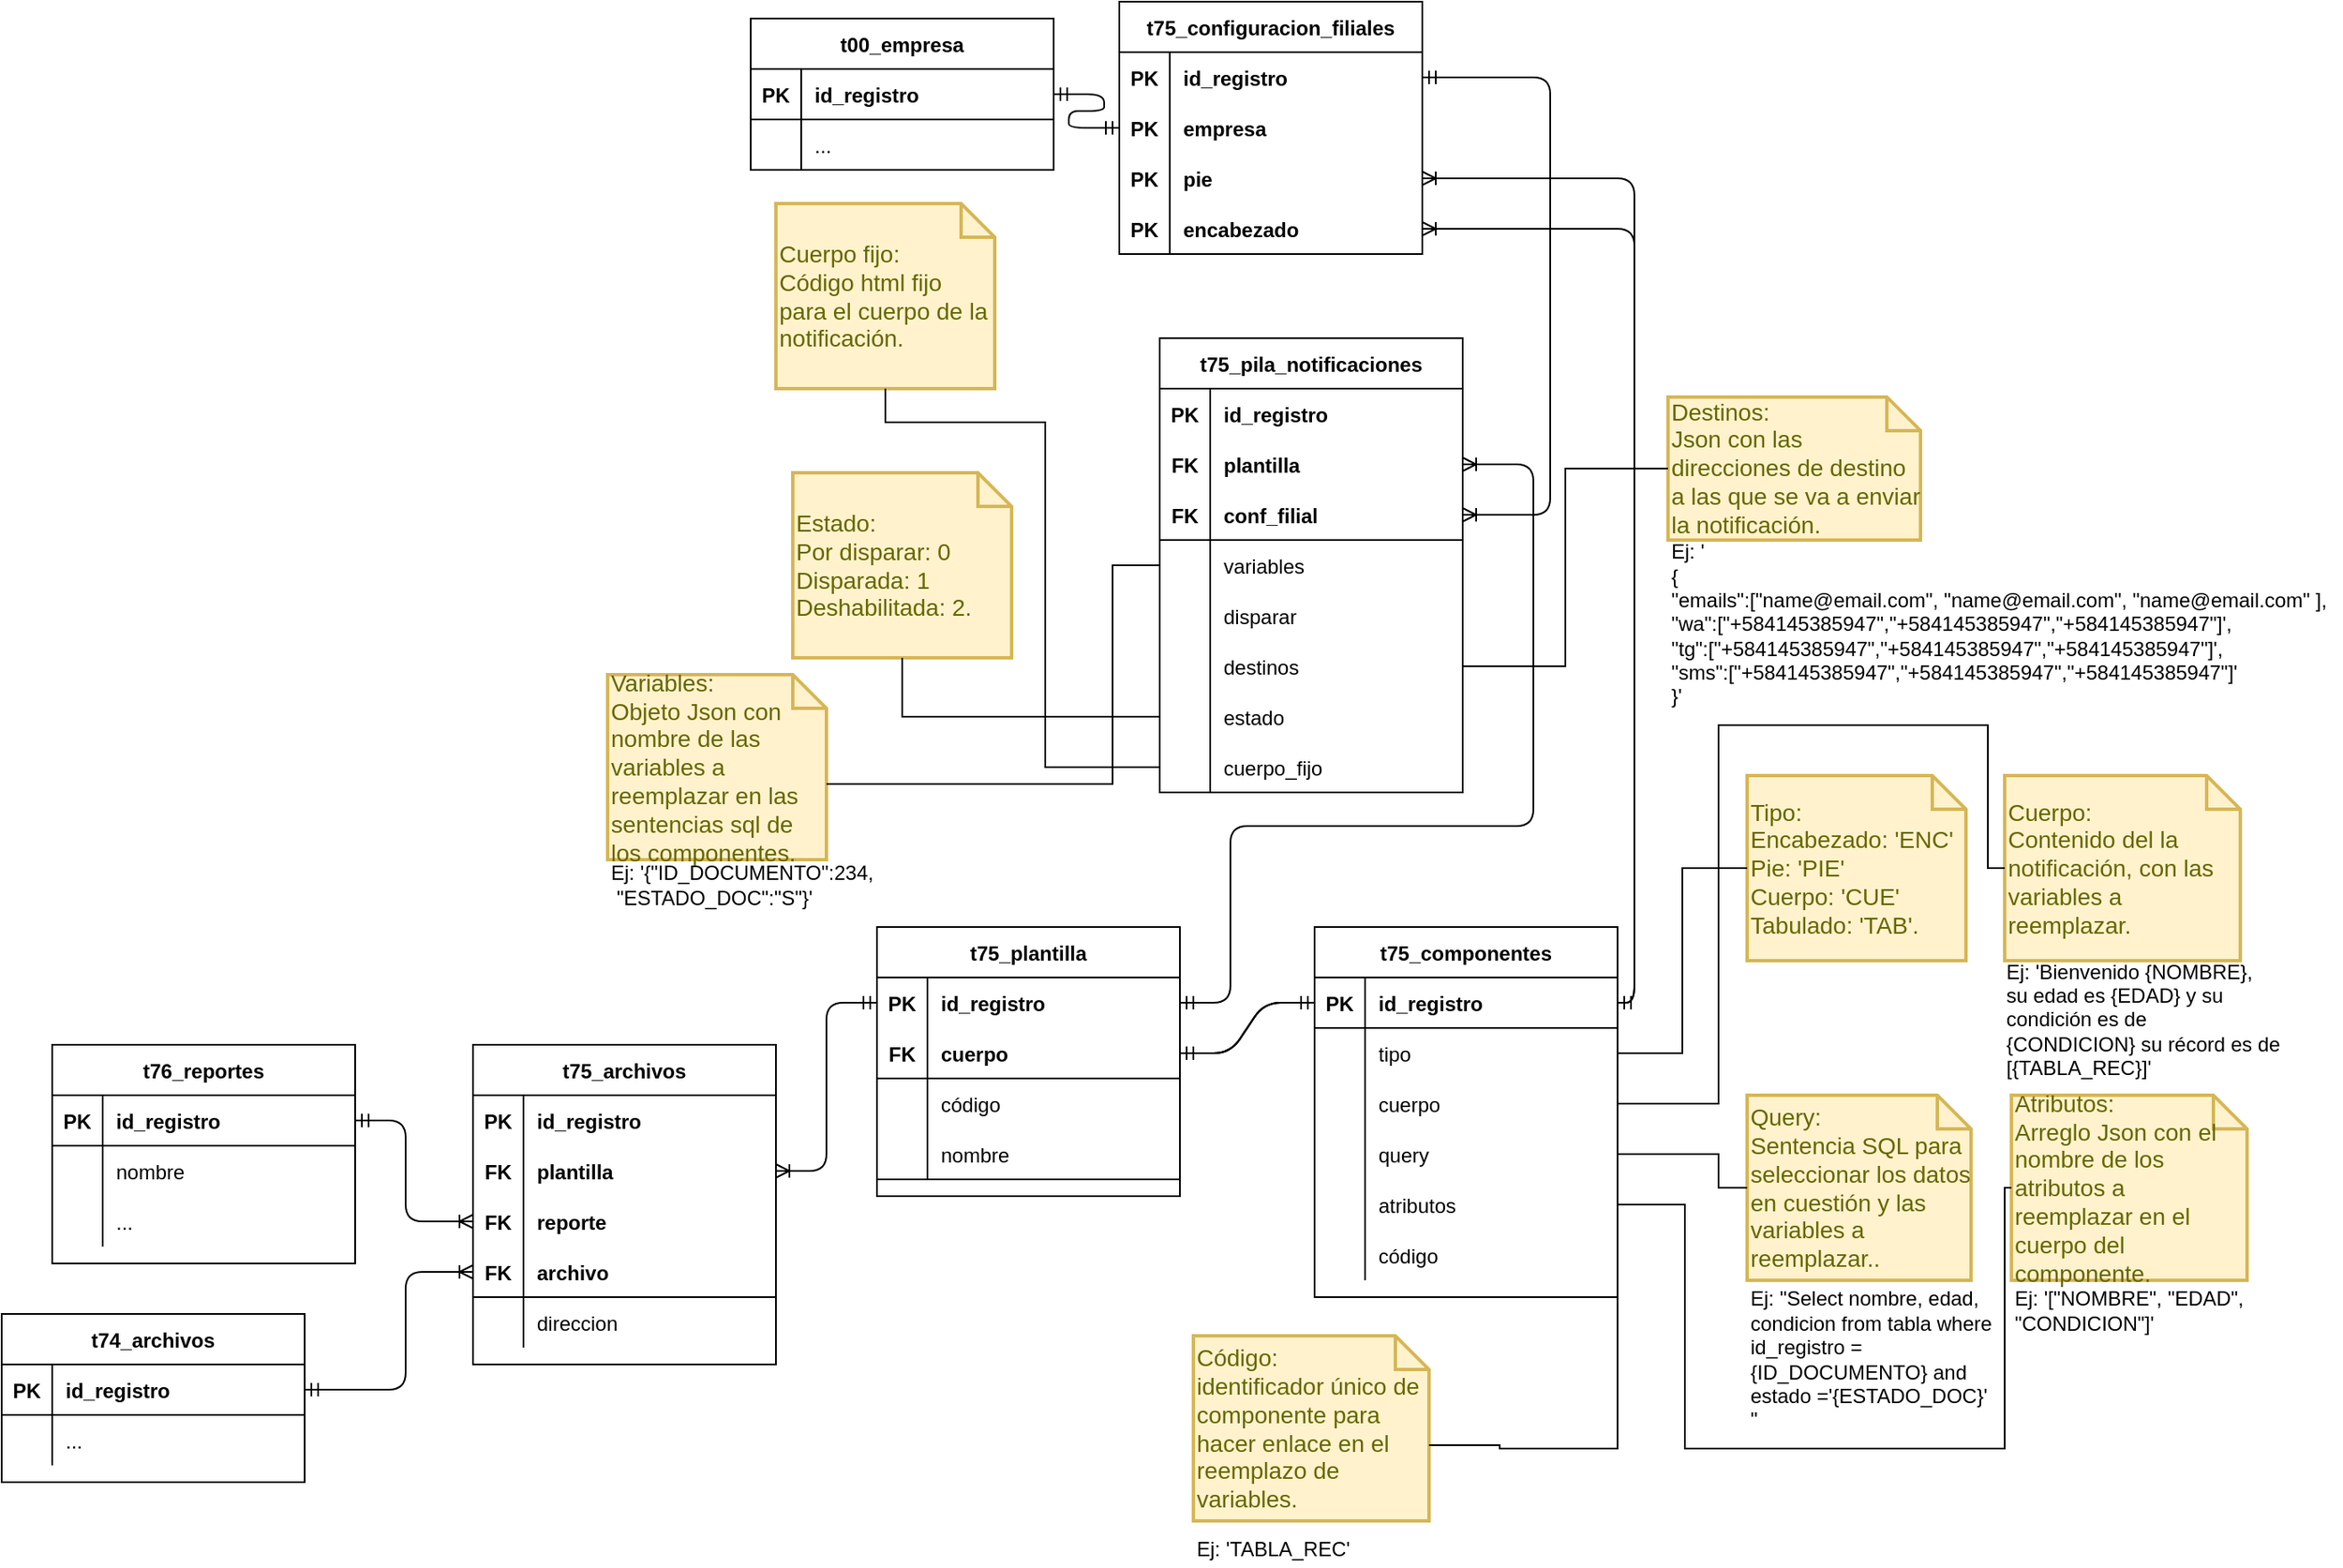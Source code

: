 <mxfile version="13.4.2" type="github">
  <diagram id="J36BQQnPg78suODzzUQr" name="Page-1">
    <mxGraphModel dx="1655" dy="1625" grid="1" gridSize="10" guides="1" tooltips="1" connect="1" arrows="1" fold="1" page="1" pageScale="1" pageWidth="827" pageHeight="1169" math="0" shadow="0">
      <root>
        <mxCell id="0" />
        <mxCell id="1" parent="0" />
        <mxCell id="LYrSy0yfMRbzxB3Prvpc-205" value="Tipo: &lt;br&gt;Encabezado: &#39;ENC&#39;&lt;br&gt;Pie: &#39;PIE&#39;&lt;br&gt;Cuerpo: &#39;CUE&#39;&lt;br&gt;Tabulado: &#39;TAB&#39;." style="shape=note;strokeWidth=2;fontSize=14;size=20;whiteSpace=wrap;html=1;fillColor=#fff2cc;strokeColor=#d6b656;fontColor=#666600;align=left;" parent="1" vertex="1">
          <mxGeometry x="697" y="200" width="130" height="110" as="geometry" />
        </mxCell>
        <mxCell id="LYrSy0yfMRbzxB3Prvpc-206" value="" style="endArrow=none;html=1;rounded=0;entryX=0;entryY=0.5;entryDx=0;entryDy=0;entryPerimeter=0;exitX=1;exitY=0.5;exitDx=0;exitDy=0;edgeStyle=orthogonalEdgeStyle;" parent="1" source="LYrSy0yfMRbzxB3Prvpc-193" target="LYrSy0yfMRbzxB3Prvpc-205" edge="1">
          <mxGeometry relative="1" as="geometry">
            <mxPoint x="610" y="470" as="sourcePoint" />
            <mxPoint x="770" y="470" as="targetPoint" />
          </mxGeometry>
        </mxCell>
        <mxCell id="LYrSy0yfMRbzxB3Prvpc-111" value="t75_plantilla" style="shape=table;startSize=30;container=1;collapsible=1;childLayout=tableLayout;fixedRows=1;rowLines=0;fontStyle=1;align=center;resizeLast=1;" parent="1" vertex="1">
          <mxGeometry x="180" y="290" width="180" height="160" as="geometry" />
        </mxCell>
        <mxCell id="LYrSy0yfMRbzxB3Prvpc-112" value="" style="shape=partialRectangle;collapsible=0;dropTarget=0;pointerEvents=0;fillColor=none;top=0;left=0;bottom=0;right=0;points=[[0,0.5],[1,0.5]];portConstraint=eastwest;" parent="LYrSy0yfMRbzxB3Prvpc-111" vertex="1">
          <mxGeometry y="30" width="180" height="30" as="geometry" />
        </mxCell>
        <mxCell id="LYrSy0yfMRbzxB3Prvpc-113" value="PK" style="shape=partialRectangle;connectable=0;fillColor=none;top=0;left=0;bottom=0;right=0;fontStyle=1;overflow=hidden;" parent="LYrSy0yfMRbzxB3Prvpc-112" vertex="1">
          <mxGeometry width="30" height="30" as="geometry" />
        </mxCell>
        <mxCell id="LYrSy0yfMRbzxB3Prvpc-114" value="id_registro" style="shape=partialRectangle;connectable=0;fillColor=none;top=0;left=0;bottom=0;right=0;align=left;spacingLeft=6;fontStyle=1;overflow=hidden;" parent="LYrSy0yfMRbzxB3Prvpc-112" vertex="1">
          <mxGeometry x="30" width="150" height="30" as="geometry" />
        </mxCell>
        <mxCell id="LYrSy0yfMRbzxB3Prvpc-121" value="" style="shape=partialRectangle;collapsible=0;dropTarget=0;pointerEvents=0;fillColor=none;top=0;left=0;bottom=1;right=0;points=[[0,0.5],[1,0.5]];portConstraint=eastwest;fontStyle=1" parent="LYrSy0yfMRbzxB3Prvpc-111" vertex="1">
          <mxGeometry y="60" width="180" height="30" as="geometry" />
        </mxCell>
        <mxCell id="LYrSy0yfMRbzxB3Prvpc-122" value="FK" style="shape=partialRectangle;connectable=0;fillColor=none;top=0;left=0;bottom=0;right=0;editable=1;overflow=hidden;fontStyle=1" parent="LYrSy0yfMRbzxB3Prvpc-121" vertex="1">
          <mxGeometry width="30" height="30" as="geometry" />
        </mxCell>
        <mxCell id="LYrSy0yfMRbzxB3Prvpc-123" value="cuerpo" style="shape=partialRectangle;connectable=0;fillColor=none;top=0;left=0;bottom=0;right=0;align=left;spacingLeft=6;overflow=hidden;fontStyle=1" parent="LYrSy0yfMRbzxB3Prvpc-121" vertex="1">
          <mxGeometry x="30" width="150" height="30" as="geometry" />
        </mxCell>
        <mxCell id="LYrSy0yfMRbzxB3Prvpc-300" value="" style="shape=partialRectangle;collapsible=0;dropTarget=0;pointerEvents=0;fillColor=none;top=0;left=0;bottom=0;right=0;points=[[0,0.5],[1,0.5]];portConstraint=eastwest;fontStyle=1" parent="LYrSy0yfMRbzxB3Prvpc-111" vertex="1">
          <mxGeometry y="90" width="180" height="30" as="geometry" />
        </mxCell>
        <mxCell id="LYrSy0yfMRbzxB3Prvpc-301" value="" style="shape=partialRectangle;connectable=0;fillColor=none;top=0;left=0;bottom=0;right=0;editable=1;overflow=hidden;fontStyle=1" parent="LYrSy0yfMRbzxB3Prvpc-300" vertex="1">
          <mxGeometry width="30" height="30" as="geometry" />
        </mxCell>
        <mxCell id="LYrSy0yfMRbzxB3Prvpc-302" value="código" style="shape=partialRectangle;connectable=0;fillColor=none;top=0;left=0;bottom=0;right=0;align=left;spacingLeft=6;overflow=hidden;fontStyle=0" parent="LYrSy0yfMRbzxB3Prvpc-300" vertex="1">
          <mxGeometry x="30" width="150" height="30" as="geometry" />
        </mxCell>
        <mxCell id="LYrSy0yfMRbzxB3Prvpc-319" value="" style="shape=partialRectangle;collapsible=0;dropTarget=0;pointerEvents=0;fillColor=none;top=0;left=0;bottom=0;right=0;points=[[0,0.5],[1,0.5]];portConstraint=eastwest;fontStyle=1" parent="LYrSy0yfMRbzxB3Prvpc-111" vertex="1">
          <mxGeometry y="120" width="180" height="30" as="geometry" />
        </mxCell>
        <mxCell id="LYrSy0yfMRbzxB3Prvpc-320" value="" style="shape=partialRectangle;connectable=0;fillColor=none;top=0;left=0;bottom=1;right=0;editable=1;overflow=hidden;fontStyle=1" parent="LYrSy0yfMRbzxB3Prvpc-319" vertex="1">
          <mxGeometry width="30" height="30" as="geometry" />
        </mxCell>
        <mxCell id="LYrSy0yfMRbzxB3Prvpc-321" value="nombre" style="shape=partialRectangle;connectable=0;fillColor=none;top=0;left=0;bottom=1;right=0;align=left;spacingLeft=6;overflow=hidden;fontStyle=0" parent="LYrSy0yfMRbzxB3Prvpc-319" vertex="1">
          <mxGeometry x="30" width="150" height="30" as="geometry" />
        </mxCell>
        <mxCell id="LYrSy0yfMRbzxB3Prvpc-189" value="t75_componentes" style="shape=table;startSize=30;container=1;collapsible=1;childLayout=tableLayout;fixedRows=1;rowLines=0;fontStyle=1;align=center;resizeLast=1;" parent="1" vertex="1">
          <mxGeometry x="440" y="290" width="180" height="220" as="geometry" />
        </mxCell>
        <mxCell id="LYrSy0yfMRbzxB3Prvpc-190" value="" style="shape=partialRectangle;collapsible=0;dropTarget=0;pointerEvents=0;fillColor=none;top=0;left=0;bottom=1;right=0;points=[[0,0.5],[1,0.5]];portConstraint=eastwest;" parent="LYrSy0yfMRbzxB3Prvpc-189" vertex="1">
          <mxGeometry y="30" width="180" height="30" as="geometry" />
        </mxCell>
        <mxCell id="LYrSy0yfMRbzxB3Prvpc-191" value="PK" style="shape=partialRectangle;connectable=0;fillColor=none;top=0;left=0;bottom=0;right=0;fontStyle=1;overflow=hidden;" parent="LYrSy0yfMRbzxB3Prvpc-190" vertex="1">
          <mxGeometry width="30" height="30" as="geometry" />
        </mxCell>
        <mxCell id="LYrSy0yfMRbzxB3Prvpc-192" value="id_registro" style="shape=partialRectangle;connectable=0;fillColor=none;top=0;left=0;bottom=0;right=0;align=left;spacingLeft=6;fontStyle=1;overflow=hidden;" parent="LYrSy0yfMRbzxB3Prvpc-190" vertex="1">
          <mxGeometry x="30" width="150" height="30" as="geometry" />
        </mxCell>
        <mxCell id="LYrSy0yfMRbzxB3Prvpc-193" value="" style="shape=partialRectangle;collapsible=0;dropTarget=0;pointerEvents=0;fillColor=none;top=0;left=0;bottom=0;right=0;points=[[0,0.5],[1,0.5]];portConstraint=eastwest;" parent="LYrSy0yfMRbzxB3Prvpc-189" vertex="1">
          <mxGeometry y="60" width="180" height="30" as="geometry" />
        </mxCell>
        <mxCell id="LYrSy0yfMRbzxB3Prvpc-194" value="" style="shape=partialRectangle;connectable=0;fillColor=none;top=0;left=0;bottom=0;right=0;editable=1;overflow=hidden;" parent="LYrSy0yfMRbzxB3Prvpc-193" vertex="1">
          <mxGeometry width="30" height="30" as="geometry" />
        </mxCell>
        <mxCell id="LYrSy0yfMRbzxB3Prvpc-195" value="tipo" style="shape=partialRectangle;connectable=0;fillColor=none;top=0;left=0;bottom=0;right=0;align=left;spacingLeft=6;overflow=hidden;" parent="LYrSy0yfMRbzxB3Prvpc-193" vertex="1">
          <mxGeometry x="30" width="150" height="30" as="geometry" />
        </mxCell>
        <mxCell id="LYrSy0yfMRbzxB3Prvpc-196" value="" style="shape=partialRectangle;collapsible=0;dropTarget=0;pointerEvents=0;fillColor=none;top=0;left=0;bottom=0;right=0;points=[[0,0.5],[1,0.5]];portConstraint=eastwest;" parent="LYrSy0yfMRbzxB3Prvpc-189" vertex="1">
          <mxGeometry y="90" width="180" height="30" as="geometry" />
        </mxCell>
        <mxCell id="LYrSy0yfMRbzxB3Prvpc-197" value="" style="shape=partialRectangle;connectable=0;fillColor=none;top=0;left=0;bottom=0;right=0;editable=1;overflow=hidden;" parent="LYrSy0yfMRbzxB3Prvpc-196" vertex="1">
          <mxGeometry width="30" height="30" as="geometry" />
        </mxCell>
        <mxCell id="LYrSy0yfMRbzxB3Prvpc-198" value="cuerpo" style="shape=partialRectangle;connectable=0;fillColor=none;top=0;left=0;bottom=0;right=0;align=left;spacingLeft=6;overflow=hidden;" parent="LYrSy0yfMRbzxB3Prvpc-196" vertex="1">
          <mxGeometry x="30" width="150" height="30" as="geometry" />
        </mxCell>
        <mxCell id="LYrSy0yfMRbzxB3Prvpc-199" value="" style="shape=partialRectangle;collapsible=0;dropTarget=0;pointerEvents=0;fillColor=none;top=0;left=0;bottom=0;right=0;points=[[0,0.5],[1,0.5]];portConstraint=eastwest;" parent="LYrSy0yfMRbzxB3Prvpc-189" vertex="1">
          <mxGeometry y="120" width="180" height="30" as="geometry" />
        </mxCell>
        <mxCell id="LYrSy0yfMRbzxB3Prvpc-200" value="" style="shape=partialRectangle;connectable=0;fillColor=none;top=0;left=0;bottom=0;right=0;editable=1;overflow=hidden;" parent="LYrSy0yfMRbzxB3Prvpc-199" vertex="1">
          <mxGeometry width="30" height="30" as="geometry" />
        </mxCell>
        <mxCell id="LYrSy0yfMRbzxB3Prvpc-201" value="query" style="shape=partialRectangle;connectable=0;fillColor=none;top=0;left=0;bottom=0;right=0;align=left;spacingLeft=6;overflow=hidden;" parent="LYrSy0yfMRbzxB3Prvpc-199" vertex="1">
          <mxGeometry x="30" width="150" height="30" as="geometry" />
        </mxCell>
        <mxCell id="LYrSy0yfMRbzxB3Prvpc-202" value="" style="shape=partialRectangle;collapsible=0;dropTarget=0;pointerEvents=0;fillColor=none;top=0;left=0;bottom=0;right=0;points=[[0,0.5],[1,0.5]];portConstraint=eastwest;" parent="LYrSy0yfMRbzxB3Prvpc-189" vertex="1">
          <mxGeometry y="150" width="180" height="30" as="geometry" />
        </mxCell>
        <mxCell id="LYrSy0yfMRbzxB3Prvpc-203" value="" style="shape=partialRectangle;connectable=0;fillColor=none;top=0;left=0;bottom=0;right=0;editable=1;overflow=hidden;" parent="LYrSy0yfMRbzxB3Prvpc-202" vertex="1">
          <mxGeometry width="30" height="30" as="geometry" />
        </mxCell>
        <mxCell id="LYrSy0yfMRbzxB3Prvpc-204" value="atributos" style="shape=partialRectangle;connectable=0;fillColor=none;top=0;left=0;bottom=0;right=0;align=left;spacingLeft=6;overflow=hidden;" parent="LYrSy0yfMRbzxB3Prvpc-202" vertex="1">
          <mxGeometry x="30" width="150" height="30" as="geometry" />
        </mxCell>
        <mxCell id="LYrSy0yfMRbzxB3Prvpc-234" value="" style="shape=partialRectangle;collapsible=0;dropTarget=0;pointerEvents=0;fillColor=none;top=0;left=0;bottom=0;right=0;points=[[0,0.5],[1,0.5]];portConstraint=eastwest;" parent="LYrSy0yfMRbzxB3Prvpc-189" vertex="1">
          <mxGeometry y="180" width="180" height="30" as="geometry" />
        </mxCell>
        <mxCell id="LYrSy0yfMRbzxB3Prvpc-235" value="" style="shape=partialRectangle;connectable=0;fillColor=none;top=0;left=0;bottom=0;right=0;editable=1;overflow=hidden;" parent="LYrSy0yfMRbzxB3Prvpc-234" vertex="1">
          <mxGeometry width="30" height="30" as="geometry" />
        </mxCell>
        <mxCell id="LYrSy0yfMRbzxB3Prvpc-236" value="código" style="shape=partialRectangle;connectable=0;fillColor=none;top=0;left=0;bottom=0;right=0;align=left;spacingLeft=6;overflow=hidden;" parent="LYrSy0yfMRbzxB3Prvpc-234" vertex="1">
          <mxGeometry x="30" width="150" height="30" as="geometry" />
        </mxCell>
        <mxCell id="LYrSy0yfMRbzxB3Prvpc-214" value="Estado: &lt;br&gt;Por disparar: 0&lt;br&gt;Disparada: 1&lt;br&gt;Deshabilitada: 2." style="shape=note;strokeWidth=2;fontSize=14;size=20;whiteSpace=wrap;html=1;fillColor=#fff2cc;strokeColor=#d6b656;fontColor=#666600;align=left;" parent="1" vertex="1">
          <mxGeometry x="130" y="20" width="130" height="110" as="geometry" />
        </mxCell>
        <mxCell id="LYrSy0yfMRbzxB3Prvpc-215" value="" style="endArrow=none;html=1;rounded=0;entryX=0.5;entryY=1;entryDx=0;entryDy=0;entryPerimeter=0;exitX=0;exitY=0.5;exitDx=0;exitDy=0;edgeStyle=orthogonalEdgeStyle;" parent="1" source="gWyJ4YFkrxUvA9i4bFYE-20" target="LYrSy0yfMRbzxB3Prvpc-214" edge="1">
          <mxGeometry relative="1" as="geometry">
            <mxPoint x="-20" y="375" as="sourcePoint" />
            <mxPoint x="130" y="480" as="targetPoint" />
          </mxGeometry>
        </mxCell>
        <mxCell id="LYrSy0yfMRbzxB3Prvpc-216" value="Atributos:&lt;br&gt;Arreglo Json con el nombre de los atributos a reemplazar en el cuerpo del componente." style="shape=note;strokeWidth=2;fontSize=14;size=20;whiteSpace=wrap;html=1;fillColor=#fff2cc;strokeColor=#d6b656;fontColor=#666600;align=left;" parent="1" vertex="1">
          <mxGeometry x="854" y="390" width="140" height="110" as="geometry" />
        </mxCell>
        <mxCell id="LYrSy0yfMRbzxB3Prvpc-217" value="" style="endArrow=none;html=1;rounded=0;entryX=0;entryY=0.5;entryDx=0;entryDy=0;entryPerimeter=0;exitX=1;exitY=0.5;exitDx=0;exitDy=0;edgeStyle=orthogonalEdgeStyle;" parent="1" source="LYrSy0yfMRbzxB3Prvpc-202" target="LYrSy0yfMRbzxB3Prvpc-216" edge="1">
          <mxGeometry relative="1" as="geometry">
            <mxPoint x="530" y="615" as="sourcePoint" />
            <mxPoint x="635" y="570" as="targetPoint" />
            <Array as="points">
              <mxPoint x="660" y="455" />
              <mxPoint x="660" y="600" />
              <mxPoint x="850" y="600" />
              <mxPoint x="850" y="445" />
            </Array>
          </mxGeometry>
        </mxCell>
        <mxCell id="LYrSy0yfMRbzxB3Prvpc-218" value="Ej: &#39;[&quot;NOMBRE&quot;, &quot;EDAD&quot;, &lt;br&gt;&quot;CONDICION&quot;]&#39;" style="text;html=1;align=left;verticalAlign=middle;resizable=0;points=[];autosize=1;" parent="1" vertex="1">
          <mxGeometry x="854" y="503" width="150" height="30" as="geometry" />
        </mxCell>
        <mxCell id="LYrSy0yfMRbzxB3Prvpc-220" value="Cuerpo:&lt;br&gt;Contenido del la notificación, con las variables a reemplazar." style="shape=note;strokeWidth=2;fontSize=14;size=20;whiteSpace=wrap;html=1;fillColor=#fff2cc;strokeColor=#d6b656;fontColor=#666600;align=left;" parent="1" vertex="1">
          <mxGeometry x="850" y="200" width="140" height="110" as="geometry" />
        </mxCell>
        <mxCell id="LYrSy0yfMRbzxB3Prvpc-221" value="Ej: &#39;Bienvenido {NOMBRE}, &lt;br&gt;su edad es {EDAD} y su &lt;br&gt;condición es de &lt;br&gt;{CONDICION} su récord es de &lt;br&gt;[{TABLA_REC}]&#39;" style="text;html=1;align=left;verticalAlign=middle;resizable=0;points=[];autosize=1;" parent="1" vertex="1">
          <mxGeometry x="849" y="305" width="180" height="80" as="geometry" />
        </mxCell>
        <mxCell id="LYrSy0yfMRbzxB3Prvpc-222" value="" style="endArrow=none;html=1;rounded=0;entryX=0;entryY=0.5;entryDx=0;entryDy=0;entryPerimeter=0;exitX=1;exitY=0.5;exitDx=0;exitDy=0;edgeStyle=orthogonalEdgeStyle;" parent="1" source="LYrSy0yfMRbzxB3Prvpc-196" target="LYrSy0yfMRbzxB3Prvpc-220" edge="1">
          <mxGeometry relative="1" as="geometry">
            <mxPoint x="630" y="375" as="sourcePoint" />
            <mxPoint x="707" y="265" as="targetPoint" />
            <Array as="points">
              <mxPoint x="680" y="395" />
              <mxPoint x="680" y="170" />
              <mxPoint x="840" y="170" />
              <mxPoint x="840" y="255" />
            </Array>
          </mxGeometry>
        </mxCell>
        <mxCell id="LYrSy0yfMRbzxB3Prvpc-224" value="Query:&lt;br&gt;Sentencia SQL para seleccionar los datos en cuestión y las variables a reemplazar.." style="shape=note;strokeWidth=2;fontSize=14;size=20;whiteSpace=wrap;html=1;fillColor=#fff2cc;strokeColor=#d6b656;fontColor=#666600;align=left;" parent="1" vertex="1">
          <mxGeometry x="697" y="390" width="133" height="110" as="geometry" />
        </mxCell>
        <mxCell id="LYrSy0yfMRbzxB3Prvpc-225" value="" style="endArrow=none;html=1;rounded=0;entryX=0;entryY=0.5;entryDx=0;entryDy=0;entryPerimeter=0;exitX=1;exitY=0.5;exitDx=0;exitDy=0;edgeStyle=orthogonalEdgeStyle;" parent="1" source="LYrSy0yfMRbzxB3Prvpc-199" target="LYrSy0yfMRbzxB3Prvpc-224" edge="1">
          <mxGeometry relative="1" as="geometry">
            <mxPoint x="860" y="505" as="sourcePoint" />
            <mxPoint x="947" y="375" as="targetPoint" />
            <Array as="points">
              <mxPoint x="680" y="425" />
              <mxPoint x="680" y="445" />
            </Array>
          </mxGeometry>
        </mxCell>
        <mxCell id="LYrSy0yfMRbzxB3Prvpc-226" value="Ej: &quot;Select nombre, edad, &lt;br&gt;condicion from tabla where &lt;br&gt;id_registro =&lt;br&gt;{ID_DOCUMENTO} and&lt;br&gt;estado =&#39;{ESTADO_DOC}&#39;&lt;br&gt;&quot;" style="text;html=1;align=left;verticalAlign=middle;resizable=0;points=[];autosize=1;" parent="1" vertex="1">
          <mxGeometry x="697" y="502" width="160" height="90" as="geometry" />
        </mxCell>
        <mxCell id="LYrSy0yfMRbzxB3Prvpc-231" value="Variables:&lt;br&gt;Objeto Json con nombre de las variables a reemplazar en las sentencias sql de los componentes." style="shape=note;strokeWidth=2;fontSize=14;size=20;whiteSpace=wrap;html=1;fillColor=#fff2cc;strokeColor=#d6b656;fontColor=#666600;align=left;" parent="1" vertex="1">
          <mxGeometry x="20" y="140" width="130" height="110" as="geometry" />
        </mxCell>
        <mxCell id="LYrSy0yfMRbzxB3Prvpc-232" value="" style="endArrow=none;html=1;rounded=0;entryX=0;entryY=0;entryDx=130;entryDy=65;entryPerimeter=0;exitX=0;exitY=0.5;exitDx=0;exitDy=0;edgeStyle=orthogonalEdgeStyle;" parent="1" source="LYrSy0yfMRbzxB3Prvpc-262" target="LYrSy0yfMRbzxB3Prvpc-231" edge="1">
          <mxGeometry relative="1" as="geometry">
            <mxPoint x="180" y="725" as="sourcePoint" />
            <mxPoint x="130" y="720" as="targetPoint" />
            <Array as="points">
              <mxPoint x="320" y="75" />
              <mxPoint x="320" y="205" />
            </Array>
          </mxGeometry>
        </mxCell>
        <mxCell id="LYrSy0yfMRbzxB3Prvpc-233" value="Ej: &#39;{&quot;ID_DOCUMENTO&quot;:234,&lt;br&gt;&amp;nbsp;&quot;ESTADO_DOC&quot;:&quot;S&quot;}&#39;" style="text;html=1;align=left;verticalAlign=middle;resizable=0;points=[];autosize=1;" parent="1" vertex="1">
          <mxGeometry x="20" y="250" width="170" height="30" as="geometry" />
        </mxCell>
        <mxCell id="LYrSy0yfMRbzxB3Prvpc-237" value="Código:&lt;br&gt;identificador único de componente para hacer enlace en el reemplazo de variables." style="shape=note;strokeWidth=2;fontSize=14;size=20;whiteSpace=wrap;html=1;fillColor=#fff2cc;strokeColor=#d6b656;fontColor=#666600;align=left;" parent="1" vertex="1">
          <mxGeometry x="368" y="533" width="140" height="110" as="geometry" />
        </mxCell>
        <mxCell id="LYrSy0yfMRbzxB3Prvpc-238" value="" style="endArrow=none;html=1;rounded=0;entryX=0;entryY=0;entryDx=140;entryDy=65;entryPerimeter=0;exitX=1;exitY=0.5;exitDx=0;exitDy=0;edgeStyle=orthogonalEdgeStyle;" parent="1" source="LYrSy0yfMRbzxB3Prvpc-234" target="LYrSy0yfMRbzxB3Prvpc-237" edge="1">
          <mxGeometry relative="1" as="geometry">
            <mxPoint x="348" y="685" as="sourcePoint" />
            <mxPoint x="363" y="800" as="targetPoint" />
            <Array as="points">
              <mxPoint x="620" y="600" />
              <mxPoint x="550" y="600" />
              <mxPoint x="550" y="598" />
            </Array>
          </mxGeometry>
        </mxCell>
        <mxCell id="LYrSy0yfMRbzxB3Prvpc-239" value="Ej: &#39;TABLA_REC&#39;" style="text;html=1;align=left;verticalAlign=middle;resizable=0;points=[];autosize=1;" parent="1" vertex="1">
          <mxGeometry x="368" y="650" width="110" height="20" as="geometry" />
        </mxCell>
        <mxCell id="LYrSy0yfMRbzxB3Prvpc-240" value="" style="edgeStyle=entityRelationEdgeStyle;fontSize=12;html=1;endArrow=ERmandOne;startArrow=ERmandOne;entryX=0;entryY=0.5;entryDx=0;entryDy=0;exitX=1;exitY=0.5;exitDx=0;exitDy=0;" parent="1" target="LYrSy0yfMRbzxB3Prvpc-190" edge="1">
          <mxGeometry width="100" height="100" relative="1" as="geometry">
            <mxPoint x="360" y="365" as="sourcePoint" />
            <mxPoint x="470" y="560" as="targetPoint" />
          </mxGeometry>
        </mxCell>
        <mxCell id="LYrSy0yfMRbzxB3Prvpc-241" value="" style="edgeStyle=entityRelationEdgeStyle;fontSize=12;html=1;endArrow=ERmandOne;startArrow=ERmandOne;entryX=0;entryY=0.5;entryDx=0;entryDy=0;exitX=1;exitY=0.5;exitDx=0;exitDy=0;" parent="1" target="LYrSy0yfMRbzxB3Prvpc-190" edge="1">
          <mxGeometry width="100" height="100" relative="1" as="geometry">
            <mxPoint x="360" y="365" as="sourcePoint" />
            <mxPoint x="450" y="345" as="targetPoint" />
          </mxGeometry>
        </mxCell>
        <mxCell id="LYrSy0yfMRbzxB3Prvpc-242" value="" style="edgeStyle=entityRelationEdgeStyle;fontSize=12;html=1;endArrow=ERmandOne;startArrow=ERmandOne;entryX=0;entryY=0.5;entryDx=0;entryDy=0;exitX=1;exitY=0.5;exitDx=0;exitDy=0;" parent="1" source="LYrSy0yfMRbzxB3Prvpc-121" target="LYrSy0yfMRbzxB3Prvpc-190" edge="1">
          <mxGeometry width="100" height="100" relative="1" as="geometry">
            <mxPoint x="380" y="385" as="sourcePoint" />
            <mxPoint x="460" y="355" as="targetPoint" />
          </mxGeometry>
        </mxCell>
        <mxCell id="LYrSy0yfMRbzxB3Prvpc-265" value="" style="edgeStyle=orthogonalEdgeStyle;fontSize=12;html=1;endArrow=ERoneToMany;startArrow=ERmandOne;exitX=1;exitY=0.5;exitDx=0;exitDy=0;entryX=1;entryY=0.5;entryDx=0;entryDy=0;" parent="1" source="LYrSy0yfMRbzxB3Prvpc-112" target="LYrSy0yfMRbzxB3Prvpc-256" edge="1">
          <mxGeometry width="100" height="100" relative="1" as="geometry">
            <mxPoint x="550" y="150" as="sourcePoint" />
            <mxPoint x="570" y="200" as="targetPoint" />
            <Array as="points">
              <mxPoint x="390" y="335" />
              <mxPoint x="390" y="230" />
              <mxPoint x="570" y="230" />
              <mxPoint x="570" y="15" />
            </Array>
          </mxGeometry>
        </mxCell>
        <mxCell id="LYrSy0yfMRbzxB3Prvpc-325" value="Destinos:&lt;br&gt;Json con las direcciones de destino a las que se va a enviar la notificación." style="shape=note;strokeWidth=2;fontSize=14;size=20;whiteSpace=wrap;html=1;fillColor=#fff2cc;strokeColor=#d6b656;fontColor=#666600;align=left;" parent="1" vertex="1">
          <mxGeometry x="650" y="-25.06" width="150" height="85.06" as="geometry" />
        </mxCell>
        <mxCell id="LYrSy0yfMRbzxB3Prvpc-326" value="" style="endArrow=none;html=1;rounded=0;entryX=0;entryY=0.5;entryDx=0;entryDy=0;entryPerimeter=0;exitX=1;exitY=0.5;exitDx=0;exitDy=0;edgeStyle=orthogonalEdgeStyle;" parent="1" source="LYrSy0yfMRbzxB3Prvpc-322" target="LYrSy0yfMRbzxB3Prvpc-325" edge="1">
          <mxGeometry relative="1" as="geometry">
            <mxPoint x="710" y="139.94" as="sourcePoint" />
            <mxPoint x="860" y="244.94" as="targetPoint" />
          </mxGeometry>
        </mxCell>
        <mxCell id="LYrSy0yfMRbzxB3Prvpc-327" value="Ej: &#39;&lt;br&gt;{&lt;br&gt;&quot;emails&quot;:[&quot;name@email.com&quot;, &quot;name@email.com&quot;,&amp;nbsp;&quot;name@email.com&quot;&amp;nbsp;],&lt;br&gt;&quot;wa&quot;:[&quot;+584145385947&quot;,&quot;+584145385947&quot;,&quot;+584145385947&quot;]&#39;,&lt;br&gt;&quot;tg&quot;:[&quot;+584145385947&quot;,&quot;+584145385947&quot;,&quot;+584145385947&quot;]&#39;,&lt;br&gt;&quot;sms&quot;:[&quot;+584145385947&quot;,&quot;+584145385947&quot;,&quot;+584145385947&quot;]&#39;&lt;br&gt;}&#39;" style="text;html=1;align=left;verticalAlign=middle;resizable=0;points=[];autosize=1;" parent="1" vertex="1">
          <mxGeometry x="650" y="60" width="400" height="100" as="geometry" />
        </mxCell>
        <mxCell id="gWyJ4YFkrxUvA9i4bFYE-46" value="t75_configuracion_filiales" style="shape=table;startSize=30;container=1;collapsible=1;childLayout=tableLayout;fixedRows=1;rowLines=0;fontStyle=1;align=center;resizeLast=1;" parent="1" vertex="1">
          <mxGeometry x="324" y="-260" width="180" height="150" as="geometry" />
        </mxCell>
        <mxCell id="gWyJ4YFkrxUvA9i4bFYE-47" value="" style="shape=partialRectangle;collapsible=0;dropTarget=0;pointerEvents=0;fillColor=none;top=0;left=0;bottom=0;right=0;points=[[0,0.5],[1,0.5]];portConstraint=eastwest;" parent="gWyJ4YFkrxUvA9i4bFYE-46" vertex="1">
          <mxGeometry y="30" width="180" height="30" as="geometry" />
        </mxCell>
        <mxCell id="gWyJ4YFkrxUvA9i4bFYE-48" value="PK" style="shape=partialRectangle;connectable=0;fillColor=none;top=0;left=0;bottom=0;right=0;fontStyle=1;overflow=hidden;" parent="gWyJ4YFkrxUvA9i4bFYE-47" vertex="1">
          <mxGeometry width="30" height="30" as="geometry" />
        </mxCell>
        <mxCell id="gWyJ4YFkrxUvA9i4bFYE-49" value="id_registro" style="shape=partialRectangle;connectable=0;fillColor=none;top=0;left=0;bottom=0;right=0;align=left;spacingLeft=6;fontStyle=1;overflow=hidden;" parent="gWyJ4YFkrxUvA9i4bFYE-47" vertex="1">
          <mxGeometry x="30" width="150" height="30" as="geometry" />
        </mxCell>
        <mxCell id="gWyJ4YFkrxUvA9i4bFYE-53" value="" style="shape=partialRectangle;collapsible=0;dropTarget=0;pointerEvents=0;fillColor=none;top=0;left=0;bottom=0;right=0;points=[[0,0.5],[1,0.5]];portConstraint=eastwest;" parent="gWyJ4YFkrxUvA9i4bFYE-46" vertex="1">
          <mxGeometry y="60" width="180" height="30" as="geometry" />
        </mxCell>
        <mxCell id="gWyJ4YFkrxUvA9i4bFYE-54" value="PK" style="shape=partialRectangle;connectable=0;fillColor=none;top=0;left=0;bottom=0;right=0;fontStyle=1;overflow=hidden;" parent="gWyJ4YFkrxUvA9i4bFYE-53" vertex="1">
          <mxGeometry width="30" height="30" as="geometry" />
        </mxCell>
        <mxCell id="gWyJ4YFkrxUvA9i4bFYE-55" value="empresa" style="shape=partialRectangle;connectable=0;fillColor=none;top=0;left=0;bottom=0;right=0;align=left;spacingLeft=6;fontStyle=1;overflow=hidden;" parent="gWyJ4YFkrxUvA9i4bFYE-53" vertex="1">
          <mxGeometry x="30" width="150" height="30" as="geometry" />
        </mxCell>
        <mxCell id="gWyJ4YFkrxUvA9i4bFYE-56" value="" style="shape=partialRectangle;collapsible=0;dropTarget=0;pointerEvents=0;fillColor=none;top=0;left=0;bottom=0;right=0;points=[[0,0.5],[1,0.5]];portConstraint=eastwest;" parent="gWyJ4YFkrxUvA9i4bFYE-46" vertex="1">
          <mxGeometry y="90" width="180" height="30" as="geometry" />
        </mxCell>
        <mxCell id="gWyJ4YFkrxUvA9i4bFYE-57" value="PK" style="shape=partialRectangle;connectable=0;fillColor=none;top=0;left=0;bottom=0;right=0;fontStyle=1;overflow=hidden;" parent="gWyJ4YFkrxUvA9i4bFYE-56" vertex="1">
          <mxGeometry width="30" height="30" as="geometry" />
        </mxCell>
        <mxCell id="gWyJ4YFkrxUvA9i4bFYE-58" value="pie" style="shape=partialRectangle;connectable=0;fillColor=none;top=0;left=0;bottom=0;right=0;align=left;spacingLeft=6;fontStyle=1;overflow=hidden;" parent="gWyJ4YFkrxUvA9i4bFYE-56" vertex="1">
          <mxGeometry x="30" width="150" height="30" as="geometry" />
        </mxCell>
        <mxCell id="gWyJ4YFkrxUvA9i4bFYE-59" value="" style="shape=partialRectangle;collapsible=0;dropTarget=0;pointerEvents=0;fillColor=none;top=0;left=0;bottom=1;right=0;points=[[0,0.5],[1,0.5]];portConstraint=eastwest;" parent="gWyJ4YFkrxUvA9i4bFYE-46" vertex="1">
          <mxGeometry y="120" width="180" height="30" as="geometry" />
        </mxCell>
        <mxCell id="gWyJ4YFkrxUvA9i4bFYE-60" value="PK" style="shape=partialRectangle;connectable=0;fillColor=none;top=0;left=0;bottom=0;right=0;fontStyle=1;overflow=hidden;" parent="gWyJ4YFkrxUvA9i4bFYE-59" vertex="1">
          <mxGeometry width="30" height="30" as="geometry" />
        </mxCell>
        <mxCell id="gWyJ4YFkrxUvA9i4bFYE-61" value="encabezado" style="shape=partialRectangle;connectable=0;fillColor=none;top=0;left=0;bottom=0;right=0;align=left;spacingLeft=6;fontStyle=1;overflow=hidden;" parent="gWyJ4YFkrxUvA9i4bFYE-59" vertex="1">
          <mxGeometry x="30" width="150" height="30" as="geometry" />
        </mxCell>
        <mxCell id="gWyJ4YFkrxUvA9i4bFYE-23" value="t00_empresa" style="shape=table;startSize=30;container=1;collapsible=1;childLayout=tableLayout;fixedRows=1;rowLines=0;fontStyle=1;align=center;resizeLast=1;" parent="1" vertex="1">
          <mxGeometry x="105" y="-250" width="180" height="90" as="geometry" />
        </mxCell>
        <mxCell id="gWyJ4YFkrxUvA9i4bFYE-24" value="" style="shape=partialRectangle;collapsible=0;dropTarget=0;pointerEvents=0;fillColor=none;top=0;left=0;bottom=1;right=0;points=[[0,0.5],[1,0.5]];portConstraint=eastwest;" parent="gWyJ4YFkrxUvA9i4bFYE-23" vertex="1">
          <mxGeometry y="30" width="180" height="30" as="geometry" />
        </mxCell>
        <mxCell id="gWyJ4YFkrxUvA9i4bFYE-25" value="PK" style="shape=partialRectangle;connectable=0;fillColor=none;top=0;left=0;bottom=0;right=0;fontStyle=1;overflow=hidden;" parent="gWyJ4YFkrxUvA9i4bFYE-24" vertex="1">
          <mxGeometry width="30" height="30" as="geometry" />
        </mxCell>
        <mxCell id="gWyJ4YFkrxUvA9i4bFYE-26" value="id_registro" style="shape=partialRectangle;connectable=0;fillColor=none;top=0;left=0;bottom=0;right=0;align=left;spacingLeft=6;fontStyle=1;overflow=hidden;" parent="gWyJ4YFkrxUvA9i4bFYE-24" vertex="1">
          <mxGeometry x="30" width="150" height="30" as="geometry" />
        </mxCell>
        <mxCell id="gWyJ4YFkrxUvA9i4bFYE-33" value="" style="shape=partialRectangle;collapsible=0;dropTarget=0;pointerEvents=0;fillColor=none;top=0;left=0;bottom=0;right=0;points=[[0,0.5],[1,0.5]];portConstraint=eastwest;" parent="gWyJ4YFkrxUvA9i4bFYE-23" vertex="1">
          <mxGeometry y="60" width="180" height="30" as="geometry" />
        </mxCell>
        <mxCell id="gWyJ4YFkrxUvA9i4bFYE-34" value="" style="shape=partialRectangle;connectable=0;fillColor=none;top=0;left=0;bottom=0;right=0;editable=1;overflow=hidden;" parent="gWyJ4YFkrxUvA9i4bFYE-33" vertex="1">
          <mxGeometry width="30" height="30" as="geometry" />
        </mxCell>
        <mxCell id="gWyJ4YFkrxUvA9i4bFYE-35" value="..." style="shape=partialRectangle;connectable=0;fillColor=none;top=0;left=0;bottom=0;right=0;align=left;spacingLeft=6;overflow=hidden;" parent="gWyJ4YFkrxUvA9i4bFYE-33" vertex="1">
          <mxGeometry x="30" width="150" height="30" as="geometry" />
        </mxCell>
        <mxCell id="gWyJ4YFkrxUvA9i4bFYE-62" value="" style="edgeStyle=orthogonalEdgeStyle;fontSize=12;html=1;endArrow=ERoneToMany;startArrow=ERmandOne;exitX=1;exitY=0.5;exitDx=0;exitDy=0;entryX=1;entryY=0.5;entryDx=0;entryDy=0;" parent="1" source="gWyJ4YFkrxUvA9i4bFYE-47" target="LYrSy0yfMRbzxB3Prvpc-259" edge="1">
          <mxGeometry width="100" height="100" relative="1" as="geometry">
            <mxPoint x="550" y="-10" as="sourcePoint" />
            <mxPoint x="718" y="-300" as="targetPoint" />
            <Array as="points">
              <mxPoint x="580" y="-215" />
              <mxPoint x="580" y="45" />
            </Array>
          </mxGeometry>
        </mxCell>
        <mxCell id="gWyJ4YFkrxUvA9i4bFYE-63" value="" style="edgeStyle=orthogonalEdgeStyle;fontSize=12;html=1;endArrow=ERoneToMany;startArrow=ERmandOne;entryX=1;entryY=0.5;entryDx=0;entryDy=0;exitX=1;exitY=0.5;exitDx=0;exitDy=0;" parent="1" source="LYrSy0yfMRbzxB3Prvpc-190" target="gWyJ4YFkrxUvA9i4bFYE-56" edge="1">
          <mxGeometry width="100" height="100" relative="1" as="geometry">
            <mxPoint x="747" y="621" as="sourcePoint" />
            <mxPoint x="71" y="140" as="targetPoint" />
            <Array as="points">
              <mxPoint x="630" y="335" />
              <mxPoint x="630" y="-155" />
            </Array>
          </mxGeometry>
        </mxCell>
        <mxCell id="gWyJ4YFkrxUvA9i4bFYE-64" value="" style="edgeStyle=entityRelationEdgeStyle;fontSize=12;html=1;endArrow=ERmandOne;startArrow=ERmandOne;exitX=1;exitY=0.5;exitDx=0;exitDy=0;entryX=0;entryY=0.5;entryDx=0;entryDy=0;" parent="1" source="gWyJ4YFkrxUvA9i4bFYE-24" target="gWyJ4YFkrxUvA9i4bFYE-53" edge="1">
          <mxGeometry width="100" height="100" relative="1" as="geometry">
            <mxPoint x="620" y="-110" as="sourcePoint" />
            <mxPoint x="720" y="-210" as="targetPoint" />
          </mxGeometry>
        </mxCell>
        <mxCell id="gWyJ4YFkrxUvA9i4bFYE-65" value="" style="edgeStyle=orthogonalEdgeStyle;fontSize=12;html=1;endArrow=ERoneToMany;startArrow=ERmandOne;entryX=1;entryY=0.5;entryDx=0;entryDy=0;exitX=1;exitY=0.5;exitDx=0;exitDy=0;" parent="1" source="LYrSy0yfMRbzxB3Prvpc-190" target="gWyJ4YFkrxUvA9i4bFYE-59" edge="1">
          <mxGeometry width="100" height="100" relative="1" as="geometry">
            <mxPoint x="630" y="345" as="sourcePoint" />
            <mxPoint x="514" y="-145" as="targetPoint" />
            <Array as="points">
              <mxPoint x="630" y="335" />
              <mxPoint x="630" y="-125" />
            </Array>
          </mxGeometry>
        </mxCell>
        <mxCell id="LYrSy0yfMRbzxB3Prvpc-243" value="t75_pila_notificaciones" style="shape=table;startSize=30;container=1;collapsible=1;childLayout=tableLayout;fixedRows=1;rowLines=0;fontStyle=1;align=center;resizeLast=1;" parent="1" vertex="1">
          <mxGeometry x="348" y="-60" width="180" height="270" as="geometry" />
        </mxCell>
        <mxCell id="LYrSy0yfMRbzxB3Prvpc-244" value="" style="shape=partialRectangle;collapsible=0;dropTarget=0;pointerEvents=0;fillColor=none;top=0;left=0;bottom=0;right=0;points=[[0,0.5],[1,0.5]];portConstraint=eastwest;" parent="LYrSy0yfMRbzxB3Prvpc-243" vertex="1">
          <mxGeometry y="30" width="180" height="30" as="geometry" />
        </mxCell>
        <mxCell id="LYrSy0yfMRbzxB3Prvpc-245" value="PK" style="shape=partialRectangle;connectable=0;fillColor=none;top=0;left=0;bottom=0;right=0;fontStyle=1;overflow=hidden;" parent="LYrSy0yfMRbzxB3Prvpc-244" vertex="1">
          <mxGeometry width="30" height="30" as="geometry" />
        </mxCell>
        <mxCell id="LYrSy0yfMRbzxB3Prvpc-246" value="id_registro" style="shape=partialRectangle;connectable=0;fillColor=none;top=0;left=0;bottom=0;right=0;align=left;spacingLeft=6;fontStyle=1;overflow=hidden;" parent="LYrSy0yfMRbzxB3Prvpc-244" vertex="1">
          <mxGeometry x="30" width="150" height="30" as="geometry" />
        </mxCell>
        <mxCell id="LYrSy0yfMRbzxB3Prvpc-256" value="" style="shape=partialRectangle;collapsible=0;dropTarget=0;pointerEvents=0;fillColor=none;top=0;left=0;bottom=0;right=0;points=[[0,0.5],[1,0.5]];portConstraint=eastwest;" parent="LYrSy0yfMRbzxB3Prvpc-243" vertex="1">
          <mxGeometry y="60" width="180" height="30" as="geometry" />
        </mxCell>
        <mxCell id="LYrSy0yfMRbzxB3Prvpc-257" value="FK" style="shape=partialRectangle;connectable=0;fillColor=none;top=0;left=0;bottom=0;right=0;editable=1;overflow=hidden;fontStyle=1" parent="LYrSy0yfMRbzxB3Prvpc-256" vertex="1">
          <mxGeometry width="30" height="30" as="geometry" />
        </mxCell>
        <mxCell id="LYrSy0yfMRbzxB3Prvpc-258" value="plantilla" style="shape=partialRectangle;connectable=0;fillColor=none;top=0;left=0;bottom=0;right=0;align=left;spacingLeft=6;overflow=hidden;fontStyle=1" parent="LYrSy0yfMRbzxB3Prvpc-256" vertex="1">
          <mxGeometry x="30" width="150" height="30" as="geometry" />
        </mxCell>
        <mxCell id="LYrSy0yfMRbzxB3Prvpc-259" value="" style="shape=partialRectangle;collapsible=0;dropTarget=0;pointerEvents=0;fillColor=none;top=0;left=0;bottom=1;right=0;points=[[0,0.5],[1,0.5]];portConstraint=eastwest;fontStyle=1" parent="LYrSy0yfMRbzxB3Prvpc-243" vertex="1">
          <mxGeometry y="90" width="180" height="30" as="geometry" />
        </mxCell>
        <mxCell id="LYrSy0yfMRbzxB3Prvpc-260" value="FK" style="shape=partialRectangle;connectable=0;fillColor=none;top=0;left=0;bottom=0;right=0;editable=1;overflow=hidden;fontStyle=1" parent="LYrSy0yfMRbzxB3Prvpc-259" vertex="1">
          <mxGeometry width="30" height="30" as="geometry" />
        </mxCell>
        <mxCell id="LYrSy0yfMRbzxB3Prvpc-261" value="conf_filial" style="shape=partialRectangle;connectable=0;fillColor=none;top=0;left=0;bottom=0;right=0;align=left;spacingLeft=6;overflow=hidden;fontStyle=1" parent="LYrSy0yfMRbzxB3Prvpc-259" vertex="1">
          <mxGeometry x="30" width="150" height="30" as="geometry" />
        </mxCell>
        <mxCell id="LYrSy0yfMRbzxB3Prvpc-262" value="" style="shape=partialRectangle;collapsible=0;dropTarget=0;pointerEvents=0;fillColor=none;top=0;left=0;bottom=0;right=0;points=[[0,0.5],[1,0.5]];portConstraint=eastwest;" parent="LYrSy0yfMRbzxB3Prvpc-243" vertex="1">
          <mxGeometry y="120" width="180" height="30" as="geometry" />
        </mxCell>
        <mxCell id="LYrSy0yfMRbzxB3Prvpc-263" value="" style="shape=partialRectangle;connectable=0;fillColor=none;top=0;left=0;bottom=0;right=0;editable=1;overflow=hidden;" parent="LYrSy0yfMRbzxB3Prvpc-262" vertex="1">
          <mxGeometry width="30" height="30" as="geometry" />
        </mxCell>
        <mxCell id="LYrSy0yfMRbzxB3Prvpc-264" value="variables" style="shape=partialRectangle;connectable=0;fillColor=none;top=0;left=0;bottom=0;right=0;align=left;spacingLeft=6;overflow=hidden;" parent="LYrSy0yfMRbzxB3Prvpc-262" vertex="1">
          <mxGeometry x="30" width="150" height="30" as="geometry" />
        </mxCell>
        <mxCell id="LYrSy0yfMRbzxB3Prvpc-280" value="" style="shape=partialRectangle;collapsible=0;dropTarget=0;pointerEvents=0;fillColor=none;top=0;left=0;bottom=0;right=0;points=[[0,0.5],[1,0.5]];portConstraint=eastwest;" parent="LYrSy0yfMRbzxB3Prvpc-243" vertex="1">
          <mxGeometry y="150" width="180" height="30" as="geometry" />
        </mxCell>
        <mxCell id="LYrSy0yfMRbzxB3Prvpc-281" value="" style="shape=partialRectangle;connectable=0;fillColor=none;top=0;left=0;bottom=0;right=0;fontStyle=1;overflow=hidden;" parent="LYrSy0yfMRbzxB3Prvpc-280" vertex="1">
          <mxGeometry width="30" height="30" as="geometry" />
        </mxCell>
        <mxCell id="LYrSy0yfMRbzxB3Prvpc-282" value="disparar" style="shape=partialRectangle;connectable=0;fillColor=none;top=0;left=0;bottom=0;right=0;align=left;spacingLeft=6;fontStyle=0;overflow=hidden;" parent="LYrSy0yfMRbzxB3Prvpc-280" vertex="1">
          <mxGeometry x="30" width="150" height="30" as="geometry" />
        </mxCell>
        <mxCell id="LYrSy0yfMRbzxB3Prvpc-322" value="" style="shape=partialRectangle;collapsible=0;dropTarget=0;pointerEvents=0;fillColor=none;top=0;left=0;bottom=0;right=0;points=[[0,0.5],[1,0.5]];portConstraint=eastwest;" parent="LYrSy0yfMRbzxB3Prvpc-243" vertex="1">
          <mxGeometry y="180" width="180" height="30" as="geometry" />
        </mxCell>
        <mxCell id="LYrSy0yfMRbzxB3Prvpc-323" value="" style="shape=partialRectangle;connectable=0;fillColor=none;top=0;left=0;bottom=0;right=0;fontStyle=1;overflow=hidden;" parent="LYrSy0yfMRbzxB3Prvpc-322" vertex="1">
          <mxGeometry width="30" height="30" as="geometry" />
        </mxCell>
        <mxCell id="LYrSy0yfMRbzxB3Prvpc-324" value="destinos" style="shape=partialRectangle;connectable=0;fillColor=none;top=0;left=0;bottom=0;right=0;align=left;spacingLeft=6;fontStyle=0;overflow=hidden;" parent="LYrSy0yfMRbzxB3Prvpc-322" vertex="1">
          <mxGeometry x="30" width="150" height="30" as="geometry" />
        </mxCell>
        <mxCell id="gWyJ4YFkrxUvA9i4bFYE-20" value="" style="shape=partialRectangle;collapsible=0;dropTarget=0;pointerEvents=0;fillColor=none;top=0;left=0;bottom=0;right=0;points=[[0,0.5],[1,0.5]];portConstraint=eastwest;" parent="LYrSy0yfMRbzxB3Prvpc-243" vertex="1">
          <mxGeometry y="210" width="180" height="30" as="geometry" />
        </mxCell>
        <mxCell id="gWyJ4YFkrxUvA9i4bFYE-21" value="" style="shape=partialRectangle;connectable=0;fillColor=none;top=0;left=0;bottom=0;right=0;editable=1;overflow=hidden;fontStyle=1" parent="gWyJ4YFkrxUvA9i4bFYE-20" vertex="1">
          <mxGeometry width="30" height="30" as="geometry" />
        </mxCell>
        <mxCell id="gWyJ4YFkrxUvA9i4bFYE-22" value="estado" style="shape=partialRectangle;connectable=0;fillColor=none;top=0;left=0;bottom=0;right=0;align=left;spacingLeft=6;overflow=hidden;fontStyle=0" parent="gWyJ4YFkrxUvA9i4bFYE-20" vertex="1">
          <mxGeometry x="30" width="150" height="30" as="geometry" />
        </mxCell>
        <mxCell id="gWyJ4YFkrxUvA9i4bFYE-66" value="" style="shape=partialRectangle;collapsible=0;dropTarget=0;pointerEvents=0;fillColor=none;top=0;left=0;bottom=1;right=0;points=[[0,0.5],[1,0.5]];portConstraint=eastwest;" parent="LYrSy0yfMRbzxB3Prvpc-243" vertex="1">
          <mxGeometry y="240" width="180" height="30" as="geometry" />
        </mxCell>
        <mxCell id="gWyJ4YFkrxUvA9i4bFYE-67" value="" style="shape=partialRectangle;connectable=0;fillColor=none;top=0;left=0;bottom=0;right=0;editable=1;overflow=hidden;fontStyle=1" parent="gWyJ4YFkrxUvA9i4bFYE-66" vertex="1">
          <mxGeometry width="30" height="30" as="geometry" />
        </mxCell>
        <mxCell id="gWyJ4YFkrxUvA9i4bFYE-68" value="cuerpo_fijo" style="shape=partialRectangle;connectable=0;fillColor=none;top=0;left=0;bottom=0;right=0;align=left;spacingLeft=6;overflow=hidden;fontStyle=0" parent="gWyJ4YFkrxUvA9i4bFYE-66" vertex="1">
          <mxGeometry x="30" width="150" height="30" as="geometry" />
        </mxCell>
        <mxCell id="gWyJ4YFkrxUvA9i4bFYE-69" value="Cuerpo fijo: &lt;br&gt;Código html fijo para el cuerpo de la notificación." style="shape=note;strokeWidth=2;fontSize=14;size=20;whiteSpace=wrap;html=1;fillColor=#fff2cc;strokeColor=#d6b656;fontColor=#666600;align=left;" parent="1" vertex="1">
          <mxGeometry x="120" y="-140" width="130" height="110" as="geometry" />
        </mxCell>
        <mxCell id="gWyJ4YFkrxUvA9i4bFYE-70" value="" style="endArrow=none;html=1;rounded=0;entryX=0.5;entryY=1;entryDx=0;entryDy=0;entryPerimeter=0;exitX=0;exitY=0.5;exitDx=0;exitDy=0;edgeStyle=orthogonalEdgeStyle;" parent="1" source="gWyJ4YFkrxUvA9i4bFYE-66" target="gWyJ4YFkrxUvA9i4bFYE-69" edge="1">
          <mxGeometry relative="1" as="geometry">
            <mxPoint x="338" y="5" as="sourcePoint" />
            <mxPoint x="120" y="320" as="targetPoint" />
            <Array as="points">
              <mxPoint x="280" y="195" />
              <mxPoint x="280" y="-10" />
              <mxPoint x="185" y="-10" />
            </Array>
          </mxGeometry>
        </mxCell>
        <mxCell id="gWyJ4YFkrxUvA9i4bFYE-106" value="" style="edgeStyle=orthogonalEdgeStyle;fontSize=12;html=1;endArrow=ERoneToMany;startArrow=ERmandOne;exitX=0;exitY=0.5;exitDx=0;exitDy=0;entryX=1;entryY=0.5;entryDx=0;entryDy=0;" parent="1" source="LYrSy0yfMRbzxB3Prvpc-112" target="gWyJ4YFkrxUvA9i4bFYE-75" edge="1">
          <mxGeometry width="100" height="100" relative="1" as="geometry">
            <mxPoint x="-330.06" y="500" as="sourcePoint" />
            <mxPoint x="-90" y="210" as="targetPoint" />
            <Array as="points">
              <mxPoint x="150" y="335" />
            </Array>
          </mxGeometry>
        </mxCell>
        <mxCell id="gWyJ4YFkrxUvA9i4bFYE-71" value="t75_archivos" style="shape=table;startSize=30;container=1;collapsible=1;childLayout=tableLayout;fixedRows=1;rowLines=0;fontStyle=1;align=center;resizeLast=1;" parent="1" vertex="1">
          <mxGeometry x="-60" y="360" width="180" height="190" as="geometry" />
        </mxCell>
        <mxCell id="gWyJ4YFkrxUvA9i4bFYE-72" value="" style="shape=partialRectangle;collapsible=0;dropTarget=0;pointerEvents=0;fillColor=none;top=0;left=0;bottom=0;right=0;points=[[0,0.5],[1,0.5]];portConstraint=eastwest;" parent="gWyJ4YFkrxUvA9i4bFYE-71" vertex="1">
          <mxGeometry y="30" width="180" height="30" as="geometry" />
        </mxCell>
        <mxCell id="gWyJ4YFkrxUvA9i4bFYE-73" value="PK" style="shape=partialRectangle;connectable=0;fillColor=none;top=0;left=0;bottom=0;right=0;fontStyle=1;overflow=hidden;" parent="gWyJ4YFkrxUvA9i4bFYE-72" vertex="1">
          <mxGeometry width="30" height="30" as="geometry" />
        </mxCell>
        <mxCell id="gWyJ4YFkrxUvA9i4bFYE-74" value="id_registro" style="shape=partialRectangle;connectable=0;fillColor=none;top=0;left=0;bottom=0;right=0;align=left;spacingLeft=6;fontStyle=1;overflow=hidden;" parent="gWyJ4YFkrxUvA9i4bFYE-72" vertex="1">
          <mxGeometry x="30" width="150" height="30" as="geometry" />
        </mxCell>
        <mxCell id="gWyJ4YFkrxUvA9i4bFYE-75" value="" style="shape=partialRectangle;collapsible=0;dropTarget=0;pointerEvents=0;fillColor=none;top=0;left=0;bottom=0;right=0;points=[[0,0.5],[1,0.5]];portConstraint=eastwest;" parent="gWyJ4YFkrxUvA9i4bFYE-71" vertex="1">
          <mxGeometry y="60" width="180" height="30" as="geometry" />
        </mxCell>
        <mxCell id="gWyJ4YFkrxUvA9i4bFYE-76" value="FK" style="shape=partialRectangle;connectable=0;fillColor=none;top=0;left=0;bottom=0;right=0;editable=1;overflow=hidden;fontStyle=1" parent="gWyJ4YFkrxUvA9i4bFYE-75" vertex="1">
          <mxGeometry width="30" height="30" as="geometry" />
        </mxCell>
        <mxCell id="gWyJ4YFkrxUvA9i4bFYE-77" value="plantilla" style="shape=partialRectangle;connectable=0;fillColor=none;top=0;left=0;bottom=0;right=0;align=left;spacingLeft=6;overflow=hidden;fontStyle=1" parent="gWyJ4YFkrxUvA9i4bFYE-75" vertex="1">
          <mxGeometry x="30" width="150" height="30" as="geometry" />
        </mxCell>
        <mxCell id="gWyJ4YFkrxUvA9i4bFYE-78" value="" style="shape=partialRectangle;collapsible=0;dropTarget=0;pointerEvents=0;fillColor=none;top=0;left=0;bottom=0;right=0;points=[[0,0.5],[1,0.5]];portConstraint=eastwest;" parent="gWyJ4YFkrxUvA9i4bFYE-71" vertex="1">
          <mxGeometry y="90" width="180" height="30" as="geometry" />
        </mxCell>
        <mxCell id="gWyJ4YFkrxUvA9i4bFYE-79" value="FK" style="shape=partialRectangle;connectable=0;fillColor=none;top=0;left=0;bottom=0;right=0;editable=1;overflow=hidden;fontStyle=1" parent="gWyJ4YFkrxUvA9i4bFYE-78" vertex="1">
          <mxGeometry width="30" height="30" as="geometry" />
        </mxCell>
        <mxCell id="gWyJ4YFkrxUvA9i4bFYE-80" value="reporte" style="shape=partialRectangle;connectable=0;fillColor=none;top=0;left=0;bottom=0;right=0;align=left;spacingLeft=6;overflow=hidden;fontStyle=1" parent="gWyJ4YFkrxUvA9i4bFYE-78" vertex="1">
          <mxGeometry x="30" width="150" height="30" as="geometry" />
        </mxCell>
        <mxCell id="gWyJ4YFkrxUvA9i4bFYE-81" value="" style="shape=partialRectangle;collapsible=0;dropTarget=0;pointerEvents=0;fillColor=none;top=0;left=0;bottom=0;right=0;points=[[0,0.5],[1,0.5]];portConstraint=eastwest;" parent="gWyJ4YFkrxUvA9i4bFYE-71" vertex="1">
          <mxGeometry y="120" width="180" height="30" as="geometry" />
        </mxCell>
        <mxCell id="gWyJ4YFkrxUvA9i4bFYE-82" value="FK" style="shape=partialRectangle;connectable=0;fillColor=none;top=0;left=0;bottom=1;right=0;editable=1;overflow=hidden;fontStyle=1" parent="gWyJ4YFkrxUvA9i4bFYE-81" vertex="1">
          <mxGeometry width="30" height="30" as="geometry" />
        </mxCell>
        <mxCell id="gWyJ4YFkrxUvA9i4bFYE-83" value="archivo" style="shape=partialRectangle;connectable=0;fillColor=none;top=0;left=0;bottom=1;right=0;align=left;spacingLeft=6;overflow=hidden;fontStyle=1" parent="gWyJ4YFkrxUvA9i4bFYE-81" vertex="1">
          <mxGeometry x="30" width="150" height="30" as="geometry" />
        </mxCell>
        <mxCell id="gWyJ4YFkrxUvA9i4bFYE-84" value="" style="shape=partialRectangle;collapsible=0;dropTarget=0;pointerEvents=0;fillColor=none;top=0;left=0;bottom=0;right=0;points=[[0,0.5],[1,0.5]];portConstraint=eastwest;" parent="gWyJ4YFkrxUvA9i4bFYE-71" vertex="1">
          <mxGeometry y="150" width="180" height="30" as="geometry" />
        </mxCell>
        <mxCell id="gWyJ4YFkrxUvA9i4bFYE-85" value="" style="shape=partialRectangle;connectable=0;fillColor=none;top=0;left=0;bottom=0;right=0;editable=1;overflow=hidden;" parent="gWyJ4YFkrxUvA9i4bFYE-84" vertex="1">
          <mxGeometry width="30" height="30" as="geometry" />
        </mxCell>
        <mxCell id="gWyJ4YFkrxUvA9i4bFYE-86" value="direccion" style="shape=partialRectangle;connectable=0;fillColor=none;top=0;left=0;bottom=0;right=0;align=left;spacingLeft=6;overflow=hidden;" parent="gWyJ4YFkrxUvA9i4bFYE-84" vertex="1">
          <mxGeometry x="30" width="150" height="30" as="geometry" />
        </mxCell>
        <mxCell id="gWyJ4YFkrxUvA9i4bFYE-90" value="t76_reportes" style="shape=table;startSize=30;container=1;collapsible=1;childLayout=tableLayout;fixedRows=1;rowLines=0;fontStyle=1;align=center;resizeLast=1;" parent="1" vertex="1">
          <mxGeometry x="-310" y="360" width="180" height="130" as="geometry" />
        </mxCell>
        <mxCell id="gWyJ4YFkrxUvA9i4bFYE-91" value="" style="shape=partialRectangle;collapsible=0;dropTarget=0;pointerEvents=0;fillColor=none;top=0;left=0;bottom=1;right=0;points=[[0,0.5],[1,0.5]];portConstraint=eastwest;" parent="gWyJ4YFkrxUvA9i4bFYE-90" vertex="1">
          <mxGeometry y="30" width="180" height="30" as="geometry" />
        </mxCell>
        <mxCell id="gWyJ4YFkrxUvA9i4bFYE-92" value="PK" style="shape=partialRectangle;connectable=0;fillColor=none;top=0;left=0;bottom=0;right=0;fontStyle=1;overflow=hidden;" parent="gWyJ4YFkrxUvA9i4bFYE-91" vertex="1">
          <mxGeometry width="30" height="30" as="geometry" />
        </mxCell>
        <mxCell id="gWyJ4YFkrxUvA9i4bFYE-93" value="id_registro" style="shape=partialRectangle;connectable=0;fillColor=none;top=0;left=0;bottom=0;right=0;align=left;spacingLeft=6;fontStyle=1;overflow=hidden;" parent="gWyJ4YFkrxUvA9i4bFYE-91" vertex="1">
          <mxGeometry x="30" width="150" height="30" as="geometry" />
        </mxCell>
        <mxCell id="gWyJ4YFkrxUvA9i4bFYE-100" value="" style="shape=partialRectangle;collapsible=0;dropTarget=0;pointerEvents=0;fillColor=none;top=0;left=0;bottom=0;right=0;points=[[0,0.5],[1,0.5]];portConstraint=eastwest;" parent="gWyJ4YFkrxUvA9i4bFYE-90" vertex="1">
          <mxGeometry y="60" width="180" height="30" as="geometry" />
        </mxCell>
        <mxCell id="gWyJ4YFkrxUvA9i4bFYE-101" value="" style="shape=partialRectangle;connectable=0;fillColor=none;top=0;left=0;bottom=0;right=0;editable=1;overflow=hidden;" parent="gWyJ4YFkrxUvA9i4bFYE-100" vertex="1">
          <mxGeometry width="30" height="30" as="geometry" />
        </mxCell>
        <mxCell id="gWyJ4YFkrxUvA9i4bFYE-102" value="nombre" style="shape=partialRectangle;connectable=0;fillColor=none;top=0;left=0;bottom=0;right=0;align=left;spacingLeft=6;overflow=hidden;" parent="gWyJ4YFkrxUvA9i4bFYE-100" vertex="1">
          <mxGeometry x="30" width="150" height="30" as="geometry" />
        </mxCell>
        <mxCell id="gWyJ4YFkrxUvA9i4bFYE-103" value="" style="shape=partialRectangle;collapsible=0;dropTarget=0;pointerEvents=0;fillColor=none;top=0;left=0;bottom=0;right=0;points=[[0,0.5],[1,0.5]];portConstraint=eastwest;" parent="gWyJ4YFkrxUvA9i4bFYE-90" vertex="1">
          <mxGeometry y="90" width="180" height="30" as="geometry" />
        </mxCell>
        <mxCell id="gWyJ4YFkrxUvA9i4bFYE-104" value="" style="shape=partialRectangle;connectable=0;fillColor=none;top=0;left=0;bottom=0;right=0;editable=1;overflow=hidden;" parent="gWyJ4YFkrxUvA9i4bFYE-103" vertex="1">
          <mxGeometry width="30" height="30" as="geometry" />
        </mxCell>
        <mxCell id="gWyJ4YFkrxUvA9i4bFYE-105" value="..." style="shape=partialRectangle;connectable=0;fillColor=none;top=0;left=0;bottom=0;right=0;align=left;spacingLeft=6;overflow=hidden;" parent="gWyJ4YFkrxUvA9i4bFYE-103" vertex="1">
          <mxGeometry x="30" width="150" height="30" as="geometry" />
        </mxCell>
        <mxCell id="gWyJ4YFkrxUvA9i4bFYE-107" value="" style="edgeStyle=orthogonalEdgeStyle;fontSize=12;html=1;endArrow=ERoneToMany;startArrow=ERmandOne;exitX=1;exitY=0.5;exitDx=0;exitDy=0;entryX=0;entryY=0.5;entryDx=0;entryDy=0;" parent="1" source="gWyJ4YFkrxUvA9i4bFYE-91" target="gWyJ4YFkrxUvA9i4bFYE-78" edge="1">
          <mxGeometry width="100" height="100" relative="1" as="geometry">
            <mxPoint x="190" y="345" as="sourcePoint" />
            <mxPoint x="130" y="445" as="targetPoint" />
            <Array as="points">
              <mxPoint x="-100" y="405" />
              <mxPoint x="-100" y="465" />
            </Array>
          </mxGeometry>
        </mxCell>
        <mxCell id="gWyJ4YFkrxUvA9i4bFYE-108" value="" style="edgeStyle=orthogonalEdgeStyle;fontSize=12;html=1;endArrow=ERoneToMany;startArrow=ERmandOne;entryX=0;entryY=0.5;entryDx=0;entryDy=0;exitX=1;exitY=0.5;exitDx=0;exitDy=0;" parent="1" target="gWyJ4YFkrxUvA9i4bFYE-81" edge="1" source="qziLEHijHH1H1pl7_2Mx-2">
          <mxGeometry width="100" height="100" relative="1" as="geometry">
            <mxPoint x="-140" y="560" as="sourcePoint" />
            <mxPoint x="-50" y="475" as="targetPoint" />
            <Array as="points">
              <mxPoint x="-100" y="565" />
              <mxPoint x="-100" y="495" />
            </Array>
          </mxGeometry>
        </mxCell>
        <mxCell id="qziLEHijHH1H1pl7_2Mx-1" value="t74_archivos" style="shape=table;startSize=30;container=1;collapsible=1;childLayout=tableLayout;fixedRows=1;rowLines=0;fontStyle=1;align=center;resizeLast=1;" vertex="1" parent="1">
          <mxGeometry x="-340" y="520" width="180" height="100" as="geometry" />
        </mxCell>
        <mxCell id="qziLEHijHH1H1pl7_2Mx-2" value="" style="shape=partialRectangle;collapsible=0;dropTarget=0;pointerEvents=0;fillColor=none;top=0;left=0;bottom=1;right=0;points=[[0,0.5],[1,0.5]];portConstraint=eastwest;" vertex="1" parent="qziLEHijHH1H1pl7_2Mx-1">
          <mxGeometry y="30" width="180" height="30" as="geometry" />
        </mxCell>
        <mxCell id="qziLEHijHH1H1pl7_2Mx-3" value="PK" style="shape=partialRectangle;connectable=0;fillColor=none;top=0;left=0;bottom=0;right=0;fontStyle=1;overflow=hidden;" vertex="1" parent="qziLEHijHH1H1pl7_2Mx-2">
          <mxGeometry width="30" height="30" as="geometry" />
        </mxCell>
        <mxCell id="qziLEHijHH1H1pl7_2Mx-4" value="id_registro" style="shape=partialRectangle;connectable=0;fillColor=none;top=0;left=0;bottom=0;right=0;align=left;spacingLeft=6;fontStyle=1;overflow=hidden;" vertex="1" parent="qziLEHijHH1H1pl7_2Mx-2">
          <mxGeometry x="30" width="150" height="30" as="geometry" />
        </mxCell>
        <mxCell id="qziLEHijHH1H1pl7_2Mx-8" value="" style="shape=partialRectangle;collapsible=0;dropTarget=0;pointerEvents=0;fillColor=none;top=0;left=0;bottom=0;right=0;points=[[0,0.5],[1,0.5]];portConstraint=eastwest;" vertex="1" parent="qziLEHijHH1H1pl7_2Mx-1">
          <mxGeometry y="60" width="180" height="30" as="geometry" />
        </mxCell>
        <mxCell id="qziLEHijHH1H1pl7_2Mx-9" value="" style="shape=partialRectangle;connectable=0;fillColor=none;top=0;left=0;bottom=0;right=0;editable=1;overflow=hidden;" vertex="1" parent="qziLEHijHH1H1pl7_2Mx-8">
          <mxGeometry width="30" height="30" as="geometry" />
        </mxCell>
        <mxCell id="qziLEHijHH1H1pl7_2Mx-10" value="..." style="shape=partialRectangle;connectable=0;fillColor=none;top=0;left=0;bottom=0;right=0;align=left;spacingLeft=6;overflow=hidden;" vertex="1" parent="qziLEHijHH1H1pl7_2Mx-8">
          <mxGeometry x="30" width="150" height="30" as="geometry" />
        </mxCell>
      </root>
    </mxGraphModel>
  </diagram>
</mxfile>
